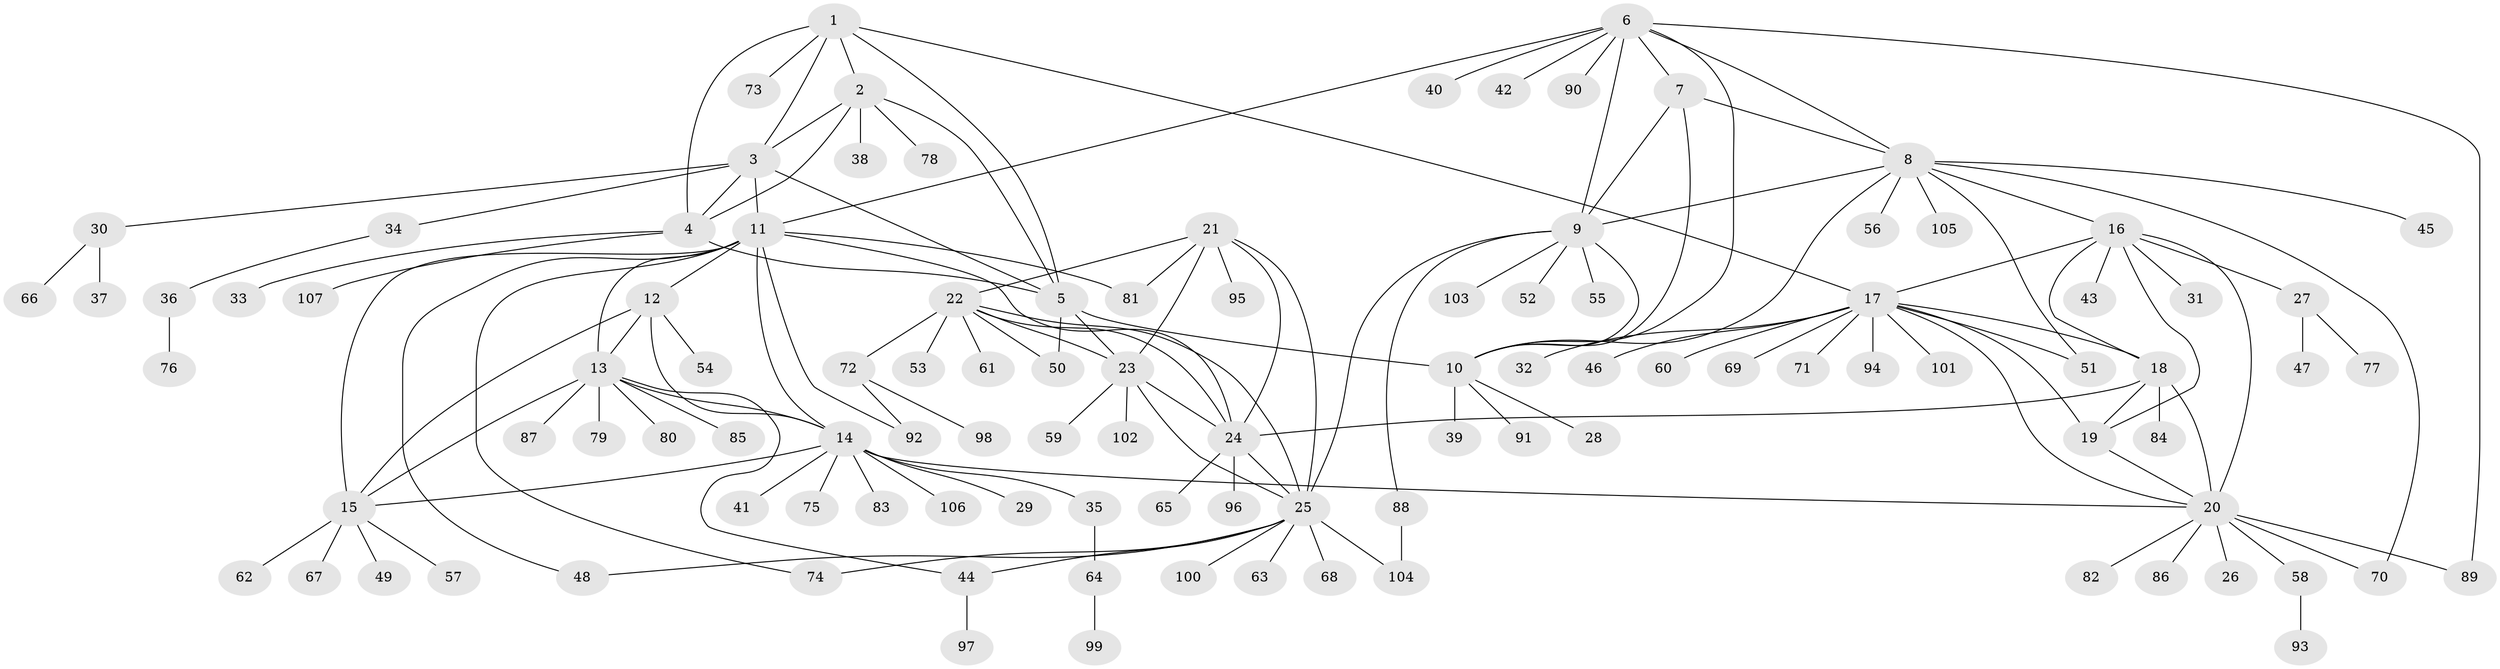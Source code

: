 // coarse degree distribution, {8: 0.024096385542168676, 4: 0.03614457831325301, 6: 0.03614457831325301, 9: 0.024096385542168676, 10: 0.03614457831325301, 7: 0.012048192771084338, 14: 0.012048192771084338, 5: 0.03614457831325301, 11: 0.012048192771084338, 12: 0.012048192771084338, 2: 0.12048192771084337, 1: 0.6265060240963856, 3: 0.012048192771084338}
// Generated by graph-tools (version 1.1) at 2025/52/02/27/25 19:52:17]
// undirected, 107 vertices, 152 edges
graph export_dot {
graph [start="1"]
  node [color=gray90,style=filled];
  1;
  2;
  3;
  4;
  5;
  6;
  7;
  8;
  9;
  10;
  11;
  12;
  13;
  14;
  15;
  16;
  17;
  18;
  19;
  20;
  21;
  22;
  23;
  24;
  25;
  26;
  27;
  28;
  29;
  30;
  31;
  32;
  33;
  34;
  35;
  36;
  37;
  38;
  39;
  40;
  41;
  42;
  43;
  44;
  45;
  46;
  47;
  48;
  49;
  50;
  51;
  52;
  53;
  54;
  55;
  56;
  57;
  58;
  59;
  60;
  61;
  62;
  63;
  64;
  65;
  66;
  67;
  68;
  69;
  70;
  71;
  72;
  73;
  74;
  75;
  76;
  77;
  78;
  79;
  80;
  81;
  82;
  83;
  84;
  85;
  86;
  87;
  88;
  89;
  90;
  91;
  92;
  93;
  94;
  95;
  96;
  97;
  98;
  99;
  100;
  101;
  102;
  103;
  104;
  105;
  106;
  107;
  1 -- 2;
  1 -- 3;
  1 -- 4;
  1 -- 5;
  1 -- 17;
  1 -- 73;
  2 -- 3;
  2 -- 4;
  2 -- 5;
  2 -- 38;
  2 -- 78;
  3 -- 4;
  3 -- 5;
  3 -- 11;
  3 -- 30;
  3 -- 34;
  4 -- 5;
  4 -- 33;
  4 -- 107;
  5 -- 10;
  5 -- 23;
  5 -- 50;
  6 -- 7;
  6 -- 8;
  6 -- 9;
  6 -- 10;
  6 -- 11;
  6 -- 40;
  6 -- 42;
  6 -- 89;
  6 -- 90;
  7 -- 8;
  7 -- 9;
  7 -- 10;
  8 -- 9;
  8 -- 10;
  8 -- 16;
  8 -- 45;
  8 -- 51;
  8 -- 56;
  8 -- 70;
  8 -- 105;
  9 -- 10;
  9 -- 25;
  9 -- 52;
  9 -- 55;
  9 -- 88;
  9 -- 103;
  10 -- 28;
  10 -- 39;
  10 -- 91;
  11 -- 12;
  11 -- 13;
  11 -- 14;
  11 -- 15;
  11 -- 24;
  11 -- 48;
  11 -- 74;
  11 -- 81;
  11 -- 92;
  12 -- 13;
  12 -- 14;
  12 -- 15;
  12 -- 54;
  13 -- 14;
  13 -- 15;
  13 -- 44;
  13 -- 79;
  13 -- 80;
  13 -- 85;
  13 -- 87;
  14 -- 15;
  14 -- 20;
  14 -- 29;
  14 -- 35;
  14 -- 41;
  14 -- 75;
  14 -- 83;
  14 -- 106;
  15 -- 49;
  15 -- 57;
  15 -- 62;
  15 -- 67;
  16 -- 17;
  16 -- 18;
  16 -- 19;
  16 -- 20;
  16 -- 27;
  16 -- 31;
  16 -- 43;
  17 -- 18;
  17 -- 19;
  17 -- 20;
  17 -- 32;
  17 -- 46;
  17 -- 51;
  17 -- 60;
  17 -- 69;
  17 -- 71;
  17 -- 94;
  17 -- 101;
  18 -- 19;
  18 -- 20;
  18 -- 24;
  18 -- 84;
  19 -- 20;
  20 -- 26;
  20 -- 58;
  20 -- 70;
  20 -- 82;
  20 -- 86;
  20 -- 89;
  21 -- 22;
  21 -- 23;
  21 -- 24;
  21 -- 25;
  21 -- 81;
  21 -- 95;
  22 -- 23;
  22 -- 24;
  22 -- 25;
  22 -- 50;
  22 -- 53;
  22 -- 61;
  22 -- 72;
  23 -- 24;
  23 -- 25;
  23 -- 59;
  23 -- 102;
  24 -- 25;
  24 -- 65;
  24 -- 96;
  25 -- 44;
  25 -- 48;
  25 -- 63;
  25 -- 68;
  25 -- 74;
  25 -- 100;
  25 -- 104;
  27 -- 47;
  27 -- 77;
  30 -- 37;
  30 -- 66;
  34 -- 36;
  35 -- 64;
  36 -- 76;
  44 -- 97;
  58 -- 93;
  64 -- 99;
  72 -- 92;
  72 -- 98;
  88 -- 104;
}
